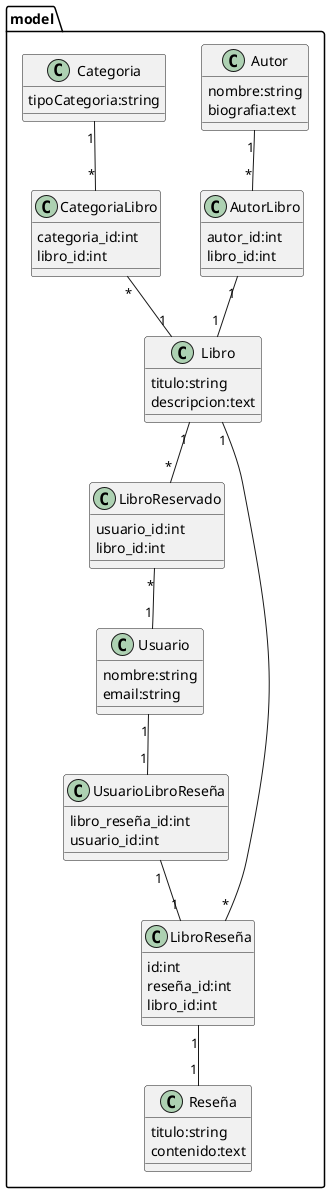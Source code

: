 @startuml BibliotecaDigital

class model.Usuario{
    nombre:string
    email:string
}
class model.Libro{
    titulo:string
    descripcion:text
}
class model.Reseña{
    titulo:string
    contenido:text
}
class model.Autor{
    nombre:string
    biografia:text
}
class model.Categoria{
    tipoCategoria:string
}

class model.LibroReservado{
    usuario_id:int
    libro_id:int
}
model.Libro "1"--"*" model.LibroReservado
model.LibroReservado "*"--"1" model.Usuario
class model.LibroReseña{
    id:int
    reseña_id:int
    libro_id:int
}
model.Libro "1"--"*" model.LibroReseña
model.LibroReseña "1"--"1" model.Reseña
class model.UsuarioLibroReseña{
    libro_reseña_id:int
    usuario_id:int
}
model.Usuario "1"--"1" model.UsuarioLibroReseña
model.UsuarioLibroReseña "1"--"1" model.LibroReseña

class model.AutorLibro{
    autor_id:int
    libro_id:int
}
model.Autor "1"--"*" model.AutorLibro
model.AutorLibro "1"--"1" model.Libro

class model.CategoriaLibro {
    categoria_id:int
    libro_id:int
}
model.Categoria "1"--"*" model.CategoriaLibro
model.CategoriaLibro "*"--"1" model.Libro

@enduml